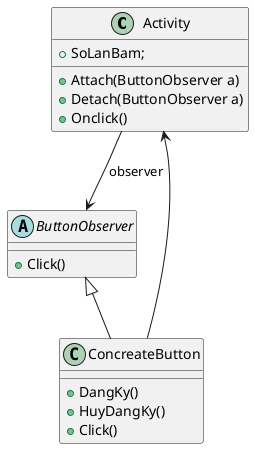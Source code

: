 @startuml
class Activity{
 + SoLanBam;
+ Attach(ButtonObserver a)
+ Detach(ButtonObserver a)
+ Onclick()
}

abstract class ButtonObserver{
+ Click()
}

class ConcreateButton{

 + DangKy()
 + HuyDangKy()
 + Click()
}

ButtonObserver <|-- ConcreateButton
Activity --> ButtonObserver: observer
ConcreateButton --> Activity

@enduml